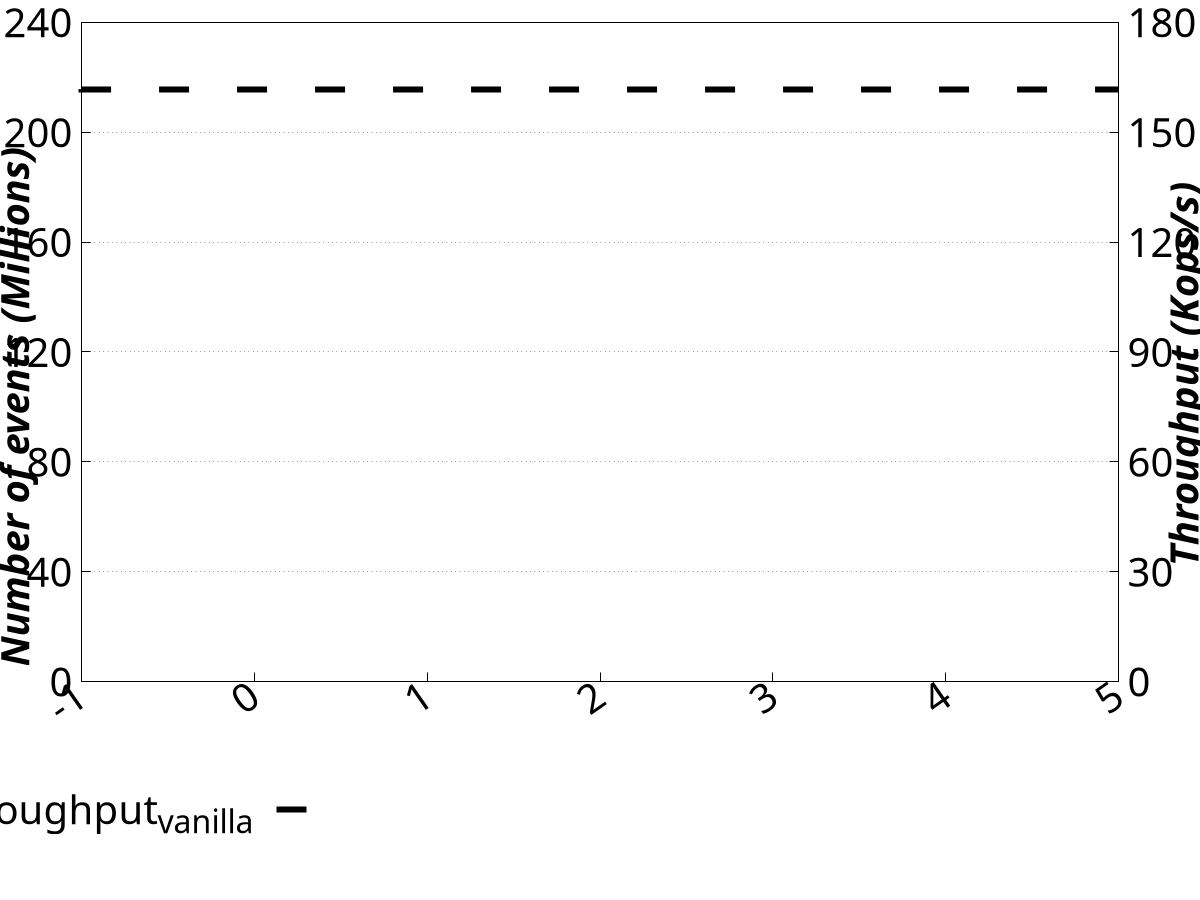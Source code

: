 #!/usr/bin/gnuplot -p

reset
fontsize = 24
set term postscript enhanced color eps size 8,3.6 fontsize
set output "graphs/micro_dio_es_filters.eps"
set datafile separator ";"

set style data histogram
set style histogram rowstacked
set style fill solid
set boxwidth 0.5

# Y axis
set grid ytics
set ytics nomirror
set format y '%.s'
set yrange [0:240000000]
set ytics 0,40000000,240000000
set ylabel "{/:Bold {/:Italic Number of events (Millions)}}" font "NewsGotT, 30" offset -1.5, -2.5
set ytics font "NewsGotT, 30"

# Y2 axis
set y2tics
set grid y2tics
set format y2 '%.s'
set y2range [0:180000]
set y2tics 0,30000,180000
set y2label "{/:Bold {/:Italic Throughput (Kops/s)}}" font "NewsGotT, 30" offset 1, -1
set y2tics font "NewsGotT, 30"

# X axis
set xtics nomirror  rotate by 35 right
set xrange [-1:5]
set xtics font "NewsGotT, 30"

set bmargin 10
set lmargin 9
set rmargin 9
# -------------------------------------------------------------------

set key at screen 0.5, 0.07 center vertical height 0.8 maxrows 2 sample 2 font "NewsGotT, 30"
plot ARG1 index 0 using ($32-$14):xtic(1) ti "events_{complete}" lc rgbcolor "black" lw 2,\
     ARG1 index 0 using 14 ti "events_{incomplete}" lt -1 lw 2 fs pattern 1,\
     ARG1 index 0 using 20 ti "events_{lost}" lt -1 lw 2 fs pattern 8, \
     161768.075 axes x1y2 with lines lw 6 lt rgb "#000000" dashtype 2 notitle, \
     NaN with lines lw 6 lt rgb "#000000" dashtype 2 ti "throughput_{vanilla}", \
     ARG1 index 1 u 2 ti "throughput_{DIO}" axes x1y2 with linesp ls 7 lw 6 pt 6
